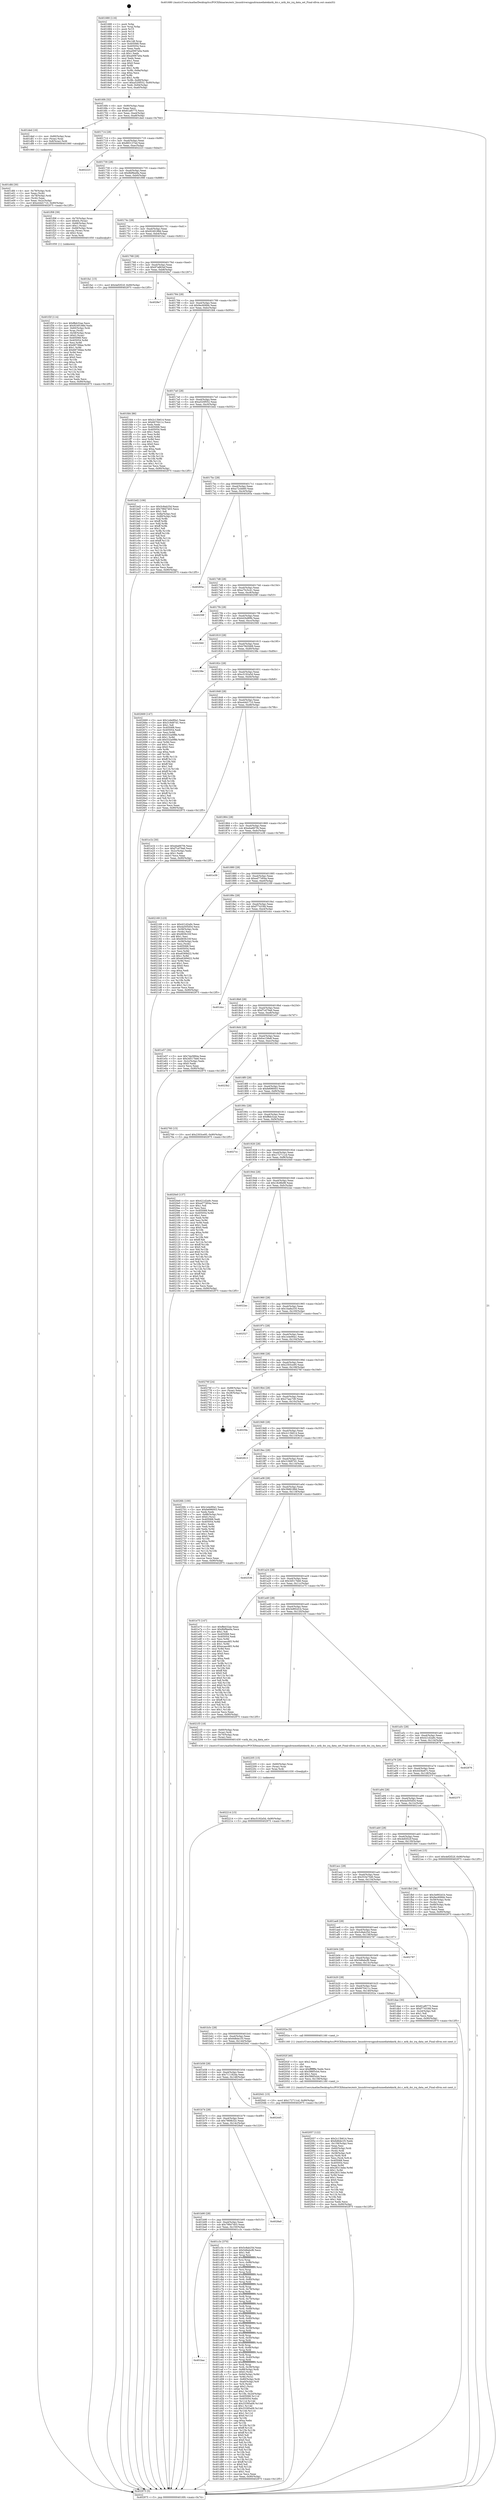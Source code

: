 digraph "0x401680" {
  label = "0x401680 (/mnt/c/Users/mathe/Desktop/tcc/POCII/binaries/extr_linuxdriversgpudrmmediatekmtk_dsi.c_mtk_dsi_irq_data_set_Final-ollvm.out::main(0))"
  labelloc = "t"
  node[shape=record]

  Entry [label="",width=0.3,height=0.3,shape=circle,fillcolor=black,style=filled]
  "0x4016f4" [label="{
     0x4016f4 [32]\l
     | [instrs]\l
     &nbsp;&nbsp;0x4016f4 \<+6\>: mov -0x90(%rbp),%eax\l
     &nbsp;&nbsp;0x4016fa \<+2\>: mov %eax,%ecx\l
     &nbsp;&nbsp;0x4016fc \<+6\>: sub $0x81af0775,%ecx\l
     &nbsp;&nbsp;0x401702 \<+6\>: mov %eax,-0xa4(%rbp)\l
     &nbsp;&nbsp;0x401708 \<+6\>: mov %ecx,-0xa8(%rbp)\l
     &nbsp;&nbsp;0x40170e \<+6\>: je 0000000000401ded \<main+0x76d\>\l
  }"]
  "0x401ded" [label="{
     0x401ded [16]\l
     | [instrs]\l
     &nbsp;&nbsp;0x401ded \<+4\>: mov -0x80(%rbp),%rax\l
     &nbsp;&nbsp;0x401df1 \<+3\>: mov (%rax),%rax\l
     &nbsp;&nbsp;0x401df4 \<+4\>: mov 0x8(%rax),%rdi\l
     &nbsp;&nbsp;0x401df8 \<+5\>: call 0000000000401060 \<atoi@plt\>\l
     | [calls]\l
     &nbsp;&nbsp;0x401060 \{1\} (unknown)\l
  }"]
  "0x401714" [label="{
     0x401714 [28]\l
     | [instrs]\l
     &nbsp;&nbsp;0x401714 \<+5\>: jmp 0000000000401719 \<main+0x99\>\l
     &nbsp;&nbsp;0x401719 \<+6\>: mov -0xa4(%rbp),%eax\l
     &nbsp;&nbsp;0x40171f \<+5\>: sub $0x883137ed,%eax\l
     &nbsp;&nbsp;0x401724 \<+6\>: mov %eax,-0xac(%rbp)\l
     &nbsp;&nbsp;0x40172a \<+6\>: je 0000000000402223 \<main+0xba3\>\l
  }"]
  Exit [label="",width=0.3,height=0.3,shape=circle,fillcolor=black,style=filled,peripheries=2]
  "0x402223" [label="{
     0x402223\l
  }", style=dashed]
  "0x401730" [label="{
     0x401730 [28]\l
     | [instrs]\l
     &nbsp;&nbsp;0x401730 \<+5\>: jmp 0000000000401735 \<main+0xb5\>\l
     &nbsp;&nbsp;0x401735 \<+6\>: mov -0xa4(%rbp),%eax\l
     &nbsp;&nbsp;0x40173b \<+5\>: sub $0x8bf9ee9a,%eax\l
     &nbsp;&nbsp;0x401740 \<+6\>: mov %eax,-0xb0(%rbp)\l
     &nbsp;&nbsp;0x401746 \<+6\>: je 0000000000401f08 \<main+0x888\>\l
  }"]
  "0x402214" [label="{
     0x402214 [15]\l
     | [instrs]\l
     &nbsp;&nbsp;0x402214 \<+10\>: movl $0xc5192a5d,-0x90(%rbp)\l
     &nbsp;&nbsp;0x40221e \<+5\>: jmp 0000000000402975 \<main+0x12f5\>\l
  }"]
  "0x401f08" [label="{
     0x401f08 [39]\l
     | [instrs]\l
     &nbsp;&nbsp;0x401f08 \<+4\>: mov -0x70(%rbp),%rax\l
     &nbsp;&nbsp;0x401f0c \<+6\>: movl $0x64,(%rax)\l
     &nbsp;&nbsp;0x401f12 \<+4\>: mov -0x68(%rbp),%rax\l
     &nbsp;&nbsp;0x401f16 \<+6\>: movl $0x1,(%rax)\l
     &nbsp;&nbsp;0x401f1c \<+4\>: mov -0x68(%rbp),%rax\l
     &nbsp;&nbsp;0x401f20 \<+3\>: movslq (%rax),%rax\l
     &nbsp;&nbsp;0x401f23 \<+4\>: shl $0x2,%rax\l
     &nbsp;&nbsp;0x401f27 \<+3\>: mov %rax,%rdi\l
     &nbsp;&nbsp;0x401f2a \<+5\>: call 0000000000401050 \<malloc@plt\>\l
     | [calls]\l
     &nbsp;&nbsp;0x401050 \{1\} (unknown)\l
  }"]
  "0x40174c" [label="{
     0x40174c [28]\l
     | [instrs]\l
     &nbsp;&nbsp;0x40174c \<+5\>: jmp 0000000000401751 \<main+0xd1\>\l
     &nbsp;&nbsp;0x401751 \<+6\>: mov -0xa4(%rbp),%eax\l
     &nbsp;&nbsp;0x401757 \<+5\>: sub $0x9249188d,%eax\l
     &nbsp;&nbsp;0x40175c \<+6\>: mov %eax,-0xb4(%rbp)\l
     &nbsp;&nbsp;0x401762 \<+6\>: je 0000000000401fa1 \<main+0x921\>\l
  }"]
  "0x402205" [label="{
     0x402205 [15]\l
     | [instrs]\l
     &nbsp;&nbsp;0x402205 \<+4\>: mov -0x60(%rbp),%rax\l
     &nbsp;&nbsp;0x402209 \<+3\>: mov (%rax),%rax\l
     &nbsp;&nbsp;0x40220c \<+3\>: mov %rax,%rdi\l
     &nbsp;&nbsp;0x40220f \<+5\>: call 0000000000401030 \<free@plt\>\l
     | [calls]\l
     &nbsp;&nbsp;0x401030 \{1\} (unknown)\l
  }"]
  "0x401fa1" [label="{
     0x401fa1 [15]\l
     | [instrs]\l
     &nbsp;&nbsp;0x401fa1 \<+10\>: movl $0x4ef2f22f,-0x90(%rbp)\l
     &nbsp;&nbsp;0x401fab \<+5\>: jmp 0000000000402975 \<main+0x12f5\>\l
  }"]
  "0x401768" [label="{
     0x401768 [28]\l
     | [instrs]\l
     &nbsp;&nbsp;0x401768 \<+5\>: jmp 000000000040176d \<main+0xed\>\l
     &nbsp;&nbsp;0x40176d \<+6\>: mov -0xa4(%rbp),%eax\l
     &nbsp;&nbsp;0x401773 \<+5\>: sub $0x97a863ef,%eax\l
     &nbsp;&nbsp;0x401778 \<+6\>: mov %eax,-0xb8(%rbp)\l
     &nbsp;&nbsp;0x40177e \<+6\>: je 00000000004028e7 \<main+0x1267\>\l
  }"]
  "0x402057" [label="{
     0x402057 [122]\l
     | [instrs]\l
     &nbsp;&nbsp;0x402057 \<+5\>: mov $0x2c13b614,%ecx\l
     &nbsp;&nbsp;0x40205c \<+5\>: mov $0x6d6de1f3,%edx\l
     &nbsp;&nbsp;0x402061 \<+6\>: mov -0x158(%rbp),%esi\l
     &nbsp;&nbsp;0x402067 \<+3\>: imul %eax,%esi\l
     &nbsp;&nbsp;0x40206a \<+4\>: mov -0x60(%rbp),%rdi\l
     &nbsp;&nbsp;0x40206e \<+3\>: mov (%rdi),%rdi\l
     &nbsp;&nbsp;0x402071 \<+4\>: mov -0x58(%rbp),%r8\l
     &nbsp;&nbsp;0x402075 \<+3\>: movslq (%r8),%r8\l
     &nbsp;&nbsp;0x402078 \<+4\>: mov %esi,(%rdi,%r8,4)\l
     &nbsp;&nbsp;0x40207c \<+7\>: mov 0x405068,%eax\l
     &nbsp;&nbsp;0x402083 \<+7\>: mov 0x405054,%esi\l
     &nbsp;&nbsp;0x40208a \<+3\>: mov %eax,%r9d\l
     &nbsp;&nbsp;0x40208d \<+7\>: sub $0x28313ebe,%r9d\l
     &nbsp;&nbsp;0x402094 \<+4\>: sub $0x1,%r9d\l
     &nbsp;&nbsp;0x402098 \<+7\>: add $0x28313ebe,%r9d\l
     &nbsp;&nbsp;0x40209f \<+4\>: imul %r9d,%eax\l
     &nbsp;&nbsp;0x4020a3 \<+3\>: and $0x1,%eax\l
     &nbsp;&nbsp;0x4020a6 \<+3\>: cmp $0x0,%eax\l
     &nbsp;&nbsp;0x4020a9 \<+4\>: sete %r10b\l
     &nbsp;&nbsp;0x4020ad \<+3\>: cmp $0xa,%esi\l
     &nbsp;&nbsp;0x4020b0 \<+4\>: setl %r11b\l
     &nbsp;&nbsp;0x4020b4 \<+3\>: mov %r10b,%bl\l
     &nbsp;&nbsp;0x4020b7 \<+3\>: and %r11b,%bl\l
     &nbsp;&nbsp;0x4020ba \<+3\>: xor %r11b,%r10b\l
     &nbsp;&nbsp;0x4020bd \<+3\>: or %r10b,%bl\l
     &nbsp;&nbsp;0x4020c0 \<+3\>: test $0x1,%bl\l
     &nbsp;&nbsp;0x4020c3 \<+3\>: cmovne %edx,%ecx\l
     &nbsp;&nbsp;0x4020c6 \<+6\>: mov %ecx,-0x90(%rbp)\l
     &nbsp;&nbsp;0x4020cc \<+5\>: jmp 0000000000402975 \<main+0x12f5\>\l
  }"]
  "0x4028e7" [label="{
     0x4028e7\l
  }", style=dashed]
  "0x401784" [label="{
     0x401784 [28]\l
     | [instrs]\l
     &nbsp;&nbsp;0x401784 \<+5\>: jmp 0000000000401789 \<main+0x109\>\l
     &nbsp;&nbsp;0x401789 \<+6\>: mov -0xa4(%rbp),%eax\l
     &nbsp;&nbsp;0x40178f \<+5\>: sub $0x9ec606bb,%eax\l
     &nbsp;&nbsp;0x401794 \<+6\>: mov %eax,-0xbc(%rbp)\l
     &nbsp;&nbsp;0x40179a \<+6\>: je 0000000000401fd4 \<main+0x954\>\l
  }"]
  "0x40202f" [label="{
     0x40202f [40]\l
     | [instrs]\l
     &nbsp;&nbsp;0x40202f \<+5\>: mov $0x2,%ecx\l
     &nbsp;&nbsp;0x402034 \<+1\>: cltd\l
     &nbsp;&nbsp;0x402035 \<+2\>: idiv %ecx\l
     &nbsp;&nbsp;0x402037 \<+6\>: imul $0xfffffffe,%edx,%ecx\l
     &nbsp;&nbsp;0x40203d \<+6\>: sub $0x586f3cb4,%ecx\l
     &nbsp;&nbsp;0x402043 \<+3\>: add $0x1,%ecx\l
     &nbsp;&nbsp;0x402046 \<+6\>: add $0x586f3cb4,%ecx\l
     &nbsp;&nbsp;0x40204c \<+6\>: mov %ecx,-0x158(%rbp)\l
     &nbsp;&nbsp;0x402052 \<+5\>: call 0000000000401160 \<next_i\>\l
     | [calls]\l
     &nbsp;&nbsp;0x401160 \{1\} (/mnt/c/Users/mathe/Desktop/tcc/POCII/binaries/extr_linuxdriversgpudrmmediatekmtk_dsi.c_mtk_dsi_irq_data_set_Final-ollvm.out::next_i)\l
  }"]
  "0x401fd4" [label="{
     0x401fd4 [86]\l
     | [instrs]\l
     &nbsp;&nbsp;0x401fd4 \<+5\>: mov $0x2c13b614,%eax\l
     &nbsp;&nbsp;0x401fd9 \<+5\>: mov $0x6670411c,%ecx\l
     &nbsp;&nbsp;0x401fde \<+2\>: xor %edx,%edx\l
     &nbsp;&nbsp;0x401fe0 \<+7\>: mov 0x405068,%esi\l
     &nbsp;&nbsp;0x401fe7 \<+7\>: mov 0x405054,%edi\l
     &nbsp;&nbsp;0x401fee \<+3\>: sub $0x1,%edx\l
     &nbsp;&nbsp;0x401ff1 \<+3\>: mov %esi,%r8d\l
     &nbsp;&nbsp;0x401ff4 \<+3\>: add %edx,%r8d\l
     &nbsp;&nbsp;0x401ff7 \<+4\>: imul %r8d,%esi\l
     &nbsp;&nbsp;0x401ffb \<+3\>: and $0x1,%esi\l
     &nbsp;&nbsp;0x401ffe \<+3\>: cmp $0x0,%esi\l
     &nbsp;&nbsp;0x402001 \<+4\>: sete %r9b\l
     &nbsp;&nbsp;0x402005 \<+3\>: cmp $0xa,%edi\l
     &nbsp;&nbsp;0x402008 \<+4\>: setl %r10b\l
     &nbsp;&nbsp;0x40200c \<+3\>: mov %r9b,%r11b\l
     &nbsp;&nbsp;0x40200f \<+3\>: and %r10b,%r11b\l
     &nbsp;&nbsp;0x402012 \<+3\>: xor %r10b,%r9b\l
     &nbsp;&nbsp;0x402015 \<+3\>: or %r9b,%r11b\l
     &nbsp;&nbsp;0x402018 \<+4\>: test $0x1,%r11b\l
     &nbsp;&nbsp;0x40201c \<+3\>: cmovne %ecx,%eax\l
     &nbsp;&nbsp;0x40201f \<+6\>: mov %eax,-0x90(%rbp)\l
     &nbsp;&nbsp;0x402025 \<+5\>: jmp 0000000000402975 \<main+0x12f5\>\l
  }"]
  "0x4017a0" [label="{
     0x4017a0 [28]\l
     | [instrs]\l
     &nbsp;&nbsp;0x4017a0 \<+5\>: jmp 00000000004017a5 \<main+0x125\>\l
     &nbsp;&nbsp;0x4017a5 \<+6\>: mov -0xa4(%rbp),%eax\l
     &nbsp;&nbsp;0x4017ab \<+5\>: sub $0xa520f552,%eax\l
     &nbsp;&nbsp;0x4017b0 \<+6\>: mov %eax,-0xc0(%rbp)\l
     &nbsp;&nbsp;0x4017b6 \<+6\>: je 0000000000401bd2 \<main+0x552\>\l
  }"]
  "0x401f2f" [label="{
     0x401f2f [114]\l
     | [instrs]\l
     &nbsp;&nbsp;0x401f2f \<+5\>: mov $0xffeb32ae,%ecx\l
     &nbsp;&nbsp;0x401f34 \<+5\>: mov $0x9249188d,%edx\l
     &nbsp;&nbsp;0x401f39 \<+4\>: mov -0x60(%rbp),%rdi\l
     &nbsp;&nbsp;0x401f3d \<+3\>: mov %rax,(%rdi)\l
     &nbsp;&nbsp;0x401f40 \<+4\>: mov -0x58(%rbp),%rax\l
     &nbsp;&nbsp;0x401f44 \<+6\>: movl $0x0,(%rax)\l
     &nbsp;&nbsp;0x401f4a \<+7\>: mov 0x405068,%esi\l
     &nbsp;&nbsp;0x401f51 \<+8\>: mov 0x405054,%r8d\l
     &nbsp;&nbsp;0x401f59 \<+3\>: mov %esi,%r9d\l
     &nbsp;&nbsp;0x401f5c \<+7\>: sub $0x6873fdee,%r9d\l
     &nbsp;&nbsp;0x401f63 \<+4\>: sub $0x1,%r9d\l
     &nbsp;&nbsp;0x401f67 \<+7\>: add $0x6873fdee,%r9d\l
     &nbsp;&nbsp;0x401f6e \<+4\>: imul %r9d,%esi\l
     &nbsp;&nbsp;0x401f72 \<+3\>: and $0x1,%esi\l
     &nbsp;&nbsp;0x401f75 \<+3\>: cmp $0x0,%esi\l
     &nbsp;&nbsp;0x401f78 \<+4\>: sete %r10b\l
     &nbsp;&nbsp;0x401f7c \<+4\>: cmp $0xa,%r8d\l
     &nbsp;&nbsp;0x401f80 \<+4\>: setl %r11b\l
     &nbsp;&nbsp;0x401f84 \<+3\>: mov %r10b,%bl\l
     &nbsp;&nbsp;0x401f87 \<+3\>: and %r11b,%bl\l
     &nbsp;&nbsp;0x401f8a \<+3\>: xor %r11b,%r10b\l
     &nbsp;&nbsp;0x401f8d \<+3\>: or %r10b,%bl\l
     &nbsp;&nbsp;0x401f90 \<+3\>: test $0x1,%bl\l
     &nbsp;&nbsp;0x401f93 \<+3\>: cmovne %edx,%ecx\l
     &nbsp;&nbsp;0x401f96 \<+6\>: mov %ecx,-0x90(%rbp)\l
     &nbsp;&nbsp;0x401f9c \<+5\>: jmp 0000000000402975 \<main+0x12f5\>\l
  }"]
  "0x401bd2" [label="{
     0x401bd2 [106]\l
     | [instrs]\l
     &nbsp;&nbsp;0x401bd2 \<+5\>: mov $0x5c8ab25d,%eax\l
     &nbsp;&nbsp;0x401bd7 \<+5\>: mov $0x79847403,%ecx\l
     &nbsp;&nbsp;0x401bdc \<+2\>: mov $0x1,%dl\l
     &nbsp;&nbsp;0x401bde \<+7\>: mov -0x8a(%rbp),%sil\l
     &nbsp;&nbsp;0x401be5 \<+7\>: mov -0x89(%rbp),%dil\l
     &nbsp;&nbsp;0x401bec \<+3\>: mov %sil,%r8b\l
     &nbsp;&nbsp;0x401bef \<+4\>: xor $0xff,%r8b\l
     &nbsp;&nbsp;0x401bf3 \<+3\>: mov %dil,%r9b\l
     &nbsp;&nbsp;0x401bf6 \<+4\>: xor $0xff,%r9b\l
     &nbsp;&nbsp;0x401bfa \<+3\>: xor $0x1,%dl\l
     &nbsp;&nbsp;0x401bfd \<+3\>: mov %r8b,%r10b\l
     &nbsp;&nbsp;0x401c00 \<+4\>: and $0xff,%r10b\l
     &nbsp;&nbsp;0x401c04 \<+3\>: and %dl,%sil\l
     &nbsp;&nbsp;0x401c07 \<+3\>: mov %r9b,%r11b\l
     &nbsp;&nbsp;0x401c0a \<+4\>: and $0xff,%r11b\l
     &nbsp;&nbsp;0x401c0e \<+3\>: and %dl,%dil\l
     &nbsp;&nbsp;0x401c11 \<+3\>: or %sil,%r10b\l
     &nbsp;&nbsp;0x401c14 \<+3\>: or %dil,%r11b\l
     &nbsp;&nbsp;0x401c17 \<+3\>: xor %r11b,%r10b\l
     &nbsp;&nbsp;0x401c1a \<+3\>: or %r9b,%r8b\l
     &nbsp;&nbsp;0x401c1d \<+4\>: xor $0xff,%r8b\l
     &nbsp;&nbsp;0x401c21 \<+3\>: or $0x1,%dl\l
     &nbsp;&nbsp;0x401c24 \<+3\>: and %dl,%r8b\l
     &nbsp;&nbsp;0x401c27 \<+3\>: or %r8b,%r10b\l
     &nbsp;&nbsp;0x401c2a \<+4\>: test $0x1,%r10b\l
     &nbsp;&nbsp;0x401c2e \<+3\>: cmovne %ecx,%eax\l
     &nbsp;&nbsp;0x401c31 \<+6\>: mov %eax,-0x90(%rbp)\l
     &nbsp;&nbsp;0x401c37 \<+5\>: jmp 0000000000402975 \<main+0x12f5\>\l
  }"]
  "0x4017bc" [label="{
     0x4017bc [28]\l
     | [instrs]\l
     &nbsp;&nbsp;0x4017bc \<+5\>: jmp 00000000004017c1 \<main+0x141\>\l
     &nbsp;&nbsp;0x4017c1 \<+6\>: mov -0xa4(%rbp),%eax\l
     &nbsp;&nbsp;0x4017c7 \<+5\>: sub $0xa72cbb60,%eax\l
     &nbsp;&nbsp;0x4017cc \<+6\>: mov %eax,-0xc4(%rbp)\l
     &nbsp;&nbsp;0x4017d2 \<+6\>: je 000000000040265a \<main+0xfda\>\l
  }"]
  "0x402975" [label="{
     0x402975 [5]\l
     | [instrs]\l
     &nbsp;&nbsp;0x402975 \<+5\>: jmp 00000000004016f4 \<main+0x74\>\l
  }"]
  "0x401680" [label="{
     0x401680 [116]\l
     | [instrs]\l
     &nbsp;&nbsp;0x401680 \<+1\>: push %rbp\l
     &nbsp;&nbsp;0x401681 \<+3\>: mov %rsp,%rbp\l
     &nbsp;&nbsp;0x401684 \<+2\>: push %r15\l
     &nbsp;&nbsp;0x401686 \<+2\>: push %r14\l
     &nbsp;&nbsp;0x401688 \<+2\>: push %r13\l
     &nbsp;&nbsp;0x40168a \<+2\>: push %r12\l
     &nbsp;&nbsp;0x40168c \<+1\>: push %rbx\l
     &nbsp;&nbsp;0x40168d \<+7\>: sub $0x148,%rsp\l
     &nbsp;&nbsp;0x401694 \<+7\>: mov 0x405068,%eax\l
     &nbsp;&nbsp;0x40169b \<+7\>: mov 0x405054,%ecx\l
     &nbsp;&nbsp;0x4016a2 \<+2\>: mov %eax,%edx\l
     &nbsp;&nbsp;0x4016a4 \<+6\>: sub $0xa0067a0a,%edx\l
     &nbsp;&nbsp;0x4016aa \<+3\>: sub $0x1,%edx\l
     &nbsp;&nbsp;0x4016ad \<+6\>: add $0xa0067a0a,%edx\l
     &nbsp;&nbsp;0x4016b3 \<+3\>: imul %edx,%eax\l
     &nbsp;&nbsp;0x4016b6 \<+3\>: and $0x1,%eax\l
     &nbsp;&nbsp;0x4016b9 \<+3\>: cmp $0x0,%eax\l
     &nbsp;&nbsp;0x4016bc \<+4\>: sete %r8b\l
     &nbsp;&nbsp;0x4016c0 \<+4\>: and $0x1,%r8b\l
     &nbsp;&nbsp;0x4016c4 \<+7\>: mov %r8b,-0x8a(%rbp)\l
     &nbsp;&nbsp;0x4016cb \<+3\>: cmp $0xa,%ecx\l
     &nbsp;&nbsp;0x4016ce \<+4\>: setl %r8b\l
     &nbsp;&nbsp;0x4016d2 \<+4\>: and $0x1,%r8b\l
     &nbsp;&nbsp;0x4016d6 \<+7\>: mov %r8b,-0x89(%rbp)\l
     &nbsp;&nbsp;0x4016dd \<+10\>: movl $0xa520f552,-0x90(%rbp)\l
     &nbsp;&nbsp;0x4016e7 \<+6\>: mov %edi,-0x94(%rbp)\l
     &nbsp;&nbsp;0x4016ed \<+7\>: mov %rsi,-0xa0(%rbp)\l
  }"]
  "0x401dfd" [label="{
     0x401dfd [30]\l
     | [instrs]\l
     &nbsp;&nbsp;0x401dfd \<+4\>: mov -0x78(%rbp),%rdi\l
     &nbsp;&nbsp;0x401e01 \<+2\>: mov %eax,(%rdi)\l
     &nbsp;&nbsp;0x401e03 \<+4\>: mov -0x78(%rbp),%rdi\l
     &nbsp;&nbsp;0x401e07 \<+2\>: mov (%rdi),%eax\l
     &nbsp;&nbsp;0x401e09 \<+3\>: mov %eax,-0x2c(%rbp)\l
     &nbsp;&nbsp;0x401e0c \<+10\>: movl $0xe44d1710,-0x90(%rbp)\l
     &nbsp;&nbsp;0x401e16 \<+5\>: jmp 0000000000402975 \<main+0x12f5\>\l
  }"]
  "0x40265a" [label="{
     0x40265a\l
  }", style=dashed]
  "0x4017d8" [label="{
     0x4017d8 [28]\l
     | [instrs]\l
     &nbsp;&nbsp;0x4017d8 \<+5\>: jmp 00000000004017dd \<main+0x15d\>\l
     &nbsp;&nbsp;0x4017dd \<+6\>: mov -0xa4(%rbp),%eax\l
     &nbsp;&nbsp;0x4017e3 \<+5\>: sub $0xa75c5c41,%eax\l
     &nbsp;&nbsp;0x4017e8 \<+6\>: mov %eax,-0xc8(%rbp)\l
     &nbsp;&nbsp;0x4017ee \<+6\>: je 000000000040259f \<main+0xf1f\>\l
  }"]
  "0x401bac" [label="{
     0x401bac\l
  }", style=dashed]
  "0x40259f" [label="{
     0x40259f\l
  }", style=dashed]
  "0x4017f4" [label="{
     0x4017f4 [28]\l
     | [instrs]\l
     &nbsp;&nbsp;0x4017f4 \<+5\>: jmp 00000000004017f9 \<main+0x179\>\l
     &nbsp;&nbsp;0x4017f9 \<+6\>: mov -0xa4(%rbp),%eax\l
     &nbsp;&nbsp;0x4017ff \<+5\>: sub $0xb42bd89b,%eax\l
     &nbsp;&nbsp;0x401804 \<+6\>: mov %eax,-0xcc(%rbp)\l
     &nbsp;&nbsp;0x40180a \<+6\>: je 0000000000402560 \<main+0xee0\>\l
  }"]
  "0x401c3c" [label="{
     0x401c3c [370]\l
     | [instrs]\l
     &nbsp;&nbsp;0x401c3c \<+5\>: mov $0x5c8ab25d,%eax\l
     &nbsp;&nbsp;0x401c41 \<+5\>: mov $0x5d6ebcf6,%ecx\l
     &nbsp;&nbsp;0x401c46 \<+2\>: mov $0x1,%dl\l
     &nbsp;&nbsp;0x401c48 \<+3\>: mov %rsp,%rsi\l
     &nbsp;&nbsp;0x401c4b \<+4\>: add $0xfffffffffffffff0,%rsi\l
     &nbsp;&nbsp;0x401c4f \<+3\>: mov %rsi,%rsp\l
     &nbsp;&nbsp;0x401c52 \<+7\>: mov %rsi,-0x88(%rbp)\l
     &nbsp;&nbsp;0x401c59 \<+3\>: mov %rsp,%rsi\l
     &nbsp;&nbsp;0x401c5c \<+4\>: add $0xfffffffffffffff0,%rsi\l
     &nbsp;&nbsp;0x401c60 \<+3\>: mov %rsi,%rsp\l
     &nbsp;&nbsp;0x401c63 \<+3\>: mov %rsp,%rdi\l
     &nbsp;&nbsp;0x401c66 \<+4\>: add $0xfffffffffffffff0,%rdi\l
     &nbsp;&nbsp;0x401c6a \<+3\>: mov %rdi,%rsp\l
     &nbsp;&nbsp;0x401c6d \<+4\>: mov %rdi,-0x80(%rbp)\l
     &nbsp;&nbsp;0x401c71 \<+3\>: mov %rsp,%rdi\l
     &nbsp;&nbsp;0x401c74 \<+4\>: add $0xfffffffffffffff0,%rdi\l
     &nbsp;&nbsp;0x401c78 \<+3\>: mov %rdi,%rsp\l
     &nbsp;&nbsp;0x401c7b \<+4\>: mov %rdi,-0x78(%rbp)\l
     &nbsp;&nbsp;0x401c7f \<+3\>: mov %rsp,%rdi\l
     &nbsp;&nbsp;0x401c82 \<+4\>: add $0xfffffffffffffff0,%rdi\l
     &nbsp;&nbsp;0x401c86 \<+3\>: mov %rdi,%rsp\l
     &nbsp;&nbsp;0x401c89 \<+4\>: mov %rdi,-0x70(%rbp)\l
     &nbsp;&nbsp;0x401c8d \<+3\>: mov %rsp,%rdi\l
     &nbsp;&nbsp;0x401c90 \<+4\>: add $0xfffffffffffffff0,%rdi\l
     &nbsp;&nbsp;0x401c94 \<+3\>: mov %rdi,%rsp\l
     &nbsp;&nbsp;0x401c97 \<+4\>: mov %rdi,-0x68(%rbp)\l
     &nbsp;&nbsp;0x401c9b \<+3\>: mov %rsp,%rdi\l
     &nbsp;&nbsp;0x401c9e \<+4\>: add $0xfffffffffffffff0,%rdi\l
     &nbsp;&nbsp;0x401ca2 \<+3\>: mov %rdi,%rsp\l
     &nbsp;&nbsp;0x401ca5 \<+4\>: mov %rdi,-0x60(%rbp)\l
     &nbsp;&nbsp;0x401ca9 \<+3\>: mov %rsp,%rdi\l
     &nbsp;&nbsp;0x401cac \<+4\>: add $0xfffffffffffffff0,%rdi\l
     &nbsp;&nbsp;0x401cb0 \<+3\>: mov %rdi,%rsp\l
     &nbsp;&nbsp;0x401cb3 \<+4\>: mov %rdi,-0x58(%rbp)\l
     &nbsp;&nbsp;0x401cb7 \<+3\>: mov %rsp,%rdi\l
     &nbsp;&nbsp;0x401cba \<+4\>: add $0xfffffffffffffff0,%rdi\l
     &nbsp;&nbsp;0x401cbe \<+3\>: mov %rdi,%rsp\l
     &nbsp;&nbsp;0x401cc1 \<+4\>: mov %rdi,-0x50(%rbp)\l
     &nbsp;&nbsp;0x401cc5 \<+3\>: mov %rsp,%rdi\l
     &nbsp;&nbsp;0x401cc8 \<+4\>: add $0xfffffffffffffff0,%rdi\l
     &nbsp;&nbsp;0x401ccc \<+3\>: mov %rdi,%rsp\l
     &nbsp;&nbsp;0x401ccf \<+4\>: mov %rdi,-0x48(%rbp)\l
     &nbsp;&nbsp;0x401cd3 \<+3\>: mov %rsp,%rdi\l
     &nbsp;&nbsp;0x401cd6 \<+4\>: add $0xfffffffffffffff0,%rdi\l
     &nbsp;&nbsp;0x401cda \<+3\>: mov %rdi,%rsp\l
     &nbsp;&nbsp;0x401cdd \<+4\>: mov %rdi,-0x40(%rbp)\l
     &nbsp;&nbsp;0x401ce1 \<+3\>: mov %rsp,%rdi\l
     &nbsp;&nbsp;0x401ce4 \<+4\>: add $0xfffffffffffffff0,%rdi\l
     &nbsp;&nbsp;0x401ce8 \<+3\>: mov %rdi,%rsp\l
     &nbsp;&nbsp;0x401ceb \<+4\>: mov %rdi,-0x38(%rbp)\l
     &nbsp;&nbsp;0x401cef \<+7\>: mov -0x88(%rbp),%rdi\l
     &nbsp;&nbsp;0x401cf6 \<+6\>: movl $0x0,(%rdi)\l
     &nbsp;&nbsp;0x401cfc \<+7\>: mov -0x94(%rbp),%r8d\l
     &nbsp;&nbsp;0x401d03 \<+3\>: mov %r8d,(%rsi)\l
     &nbsp;&nbsp;0x401d06 \<+4\>: mov -0x80(%rbp),%rdi\l
     &nbsp;&nbsp;0x401d0a \<+7\>: mov -0xa0(%rbp),%r9\l
     &nbsp;&nbsp;0x401d11 \<+3\>: mov %r9,(%rdi)\l
     &nbsp;&nbsp;0x401d14 \<+3\>: cmpl $0x2,(%rsi)\l
     &nbsp;&nbsp;0x401d17 \<+4\>: setne %r10b\l
     &nbsp;&nbsp;0x401d1b \<+4\>: and $0x1,%r10b\l
     &nbsp;&nbsp;0x401d1f \<+4\>: mov %r10b,-0x2d(%rbp)\l
     &nbsp;&nbsp;0x401d23 \<+8\>: mov 0x405068,%r11d\l
     &nbsp;&nbsp;0x401d2b \<+7\>: mov 0x405054,%ebx\l
     &nbsp;&nbsp;0x401d32 \<+3\>: mov %r11d,%r14d\l
     &nbsp;&nbsp;0x401d35 \<+7\>: add $0x33395a09,%r14d\l
     &nbsp;&nbsp;0x401d3c \<+4\>: sub $0x1,%r14d\l
     &nbsp;&nbsp;0x401d40 \<+7\>: sub $0x33395a09,%r14d\l
     &nbsp;&nbsp;0x401d47 \<+4\>: imul %r14d,%r11d\l
     &nbsp;&nbsp;0x401d4b \<+4\>: and $0x1,%r11d\l
     &nbsp;&nbsp;0x401d4f \<+4\>: cmp $0x0,%r11d\l
     &nbsp;&nbsp;0x401d53 \<+4\>: sete %r10b\l
     &nbsp;&nbsp;0x401d57 \<+3\>: cmp $0xa,%ebx\l
     &nbsp;&nbsp;0x401d5a \<+4\>: setl %r15b\l
     &nbsp;&nbsp;0x401d5e \<+3\>: mov %r10b,%r12b\l
     &nbsp;&nbsp;0x401d61 \<+4\>: xor $0xff,%r12b\l
     &nbsp;&nbsp;0x401d65 \<+3\>: mov %r15b,%r13b\l
     &nbsp;&nbsp;0x401d68 \<+4\>: xor $0xff,%r13b\l
     &nbsp;&nbsp;0x401d6c \<+3\>: xor $0x0,%dl\l
     &nbsp;&nbsp;0x401d6f \<+3\>: mov %r12b,%sil\l
     &nbsp;&nbsp;0x401d72 \<+4\>: and $0x0,%sil\l
     &nbsp;&nbsp;0x401d76 \<+3\>: and %dl,%r10b\l
     &nbsp;&nbsp;0x401d79 \<+3\>: mov %r13b,%dil\l
     &nbsp;&nbsp;0x401d7c \<+4\>: and $0x0,%dil\l
     &nbsp;&nbsp;0x401d80 \<+3\>: and %dl,%r15b\l
     &nbsp;&nbsp;0x401d83 \<+3\>: or %r10b,%sil\l
     &nbsp;&nbsp;0x401d86 \<+3\>: or %r15b,%dil\l
     &nbsp;&nbsp;0x401d89 \<+3\>: xor %dil,%sil\l
     &nbsp;&nbsp;0x401d8c \<+3\>: or %r13b,%r12b\l
     &nbsp;&nbsp;0x401d8f \<+4\>: xor $0xff,%r12b\l
     &nbsp;&nbsp;0x401d93 \<+3\>: or $0x0,%dl\l
     &nbsp;&nbsp;0x401d96 \<+3\>: and %dl,%r12b\l
     &nbsp;&nbsp;0x401d99 \<+3\>: or %r12b,%sil\l
     &nbsp;&nbsp;0x401d9c \<+4\>: test $0x1,%sil\l
     &nbsp;&nbsp;0x401da0 \<+3\>: cmovne %ecx,%eax\l
     &nbsp;&nbsp;0x401da3 \<+6\>: mov %eax,-0x90(%rbp)\l
     &nbsp;&nbsp;0x401da9 \<+5\>: jmp 0000000000402975 \<main+0x12f5\>\l
  }"]
  "0x402560" [label="{
     0x402560\l
  }", style=dashed]
  "0x401810" [label="{
     0x401810 [28]\l
     | [instrs]\l
     &nbsp;&nbsp;0x401810 \<+5\>: jmp 0000000000401815 \<main+0x195\>\l
     &nbsp;&nbsp;0x401815 \<+6\>: mov -0xa4(%rbp),%eax\l
     &nbsp;&nbsp;0x40181b \<+5\>: sub $0xb78d2b68,%eax\l
     &nbsp;&nbsp;0x401820 \<+6\>: mov %eax,-0xd0(%rbp)\l
     &nbsp;&nbsp;0x401826 \<+6\>: je 000000000040238e \<main+0xd0e\>\l
  }"]
  "0x401b90" [label="{
     0x401b90 [28]\l
     | [instrs]\l
     &nbsp;&nbsp;0x401b90 \<+5\>: jmp 0000000000401b95 \<main+0x515\>\l
     &nbsp;&nbsp;0x401b95 \<+6\>: mov -0xa4(%rbp),%eax\l
     &nbsp;&nbsp;0x401b9b \<+5\>: sub $0x79847403,%eax\l
     &nbsp;&nbsp;0x401ba0 \<+6\>: mov %eax,-0x150(%rbp)\l
     &nbsp;&nbsp;0x401ba6 \<+6\>: je 0000000000401c3c \<main+0x5bc\>\l
  }"]
  "0x40238e" [label="{
     0x40238e\l
  }", style=dashed]
  "0x40182c" [label="{
     0x40182c [28]\l
     | [instrs]\l
     &nbsp;&nbsp;0x40182c \<+5\>: jmp 0000000000401831 \<main+0x1b1\>\l
     &nbsp;&nbsp;0x401831 \<+6\>: mov -0xa4(%rbp),%eax\l
     &nbsp;&nbsp;0x401837 \<+5\>: sub $0xc5192a5d,%eax\l
     &nbsp;&nbsp;0x40183c \<+6\>: mov %eax,-0xd4(%rbp)\l
     &nbsp;&nbsp;0x401842 \<+6\>: je 0000000000402669 \<main+0xfe9\>\l
  }"]
  "0x4028a0" [label="{
     0x4028a0\l
  }", style=dashed]
  "0x402669" [label="{
     0x402669 [147]\l
     | [instrs]\l
     &nbsp;&nbsp;0x402669 \<+5\>: mov $0x1e4e90a1,%eax\l
     &nbsp;&nbsp;0x40266e \<+5\>: mov $0x318d97d1,%ecx\l
     &nbsp;&nbsp;0x402673 \<+2\>: mov $0x1,%dl\l
     &nbsp;&nbsp;0x402675 \<+7\>: mov 0x405068,%esi\l
     &nbsp;&nbsp;0x40267c \<+7\>: mov 0x405054,%edi\l
     &nbsp;&nbsp;0x402683 \<+3\>: mov %esi,%r8d\l
     &nbsp;&nbsp;0x402686 \<+7\>: sub $0x532a0f8b,%r8d\l
     &nbsp;&nbsp;0x40268d \<+4\>: sub $0x1,%r8d\l
     &nbsp;&nbsp;0x402691 \<+7\>: add $0x532a0f8b,%r8d\l
     &nbsp;&nbsp;0x402698 \<+4\>: imul %r8d,%esi\l
     &nbsp;&nbsp;0x40269c \<+3\>: and $0x1,%esi\l
     &nbsp;&nbsp;0x40269f \<+3\>: cmp $0x0,%esi\l
     &nbsp;&nbsp;0x4026a2 \<+4\>: sete %r9b\l
     &nbsp;&nbsp;0x4026a6 \<+3\>: cmp $0xa,%edi\l
     &nbsp;&nbsp;0x4026a9 \<+4\>: setl %r10b\l
     &nbsp;&nbsp;0x4026ad \<+3\>: mov %r9b,%r11b\l
     &nbsp;&nbsp;0x4026b0 \<+4\>: xor $0xff,%r11b\l
     &nbsp;&nbsp;0x4026b4 \<+3\>: mov %r10b,%bl\l
     &nbsp;&nbsp;0x4026b7 \<+3\>: xor $0xff,%bl\l
     &nbsp;&nbsp;0x4026ba \<+3\>: xor $0x1,%dl\l
     &nbsp;&nbsp;0x4026bd \<+3\>: mov %r11b,%r14b\l
     &nbsp;&nbsp;0x4026c0 \<+4\>: and $0xff,%r14b\l
     &nbsp;&nbsp;0x4026c4 \<+3\>: and %dl,%r9b\l
     &nbsp;&nbsp;0x4026c7 \<+3\>: mov %bl,%r15b\l
     &nbsp;&nbsp;0x4026ca \<+4\>: and $0xff,%r15b\l
     &nbsp;&nbsp;0x4026ce \<+3\>: and %dl,%r10b\l
     &nbsp;&nbsp;0x4026d1 \<+3\>: or %r9b,%r14b\l
     &nbsp;&nbsp;0x4026d4 \<+3\>: or %r10b,%r15b\l
     &nbsp;&nbsp;0x4026d7 \<+3\>: xor %r15b,%r14b\l
     &nbsp;&nbsp;0x4026da \<+3\>: or %bl,%r11b\l
     &nbsp;&nbsp;0x4026dd \<+4\>: xor $0xff,%r11b\l
     &nbsp;&nbsp;0x4026e1 \<+3\>: or $0x1,%dl\l
     &nbsp;&nbsp;0x4026e4 \<+3\>: and %dl,%r11b\l
     &nbsp;&nbsp;0x4026e7 \<+3\>: or %r11b,%r14b\l
     &nbsp;&nbsp;0x4026ea \<+4\>: test $0x1,%r14b\l
     &nbsp;&nbsp;0x4026ee \<+3\>: cmovne %ecx,%eax\l
     &nbsp;&nbsp;0x4026f1 \<+6\>: mov %eax,-0x90(%rbp)\l
     &nbsp;&nbsp;0x4026f7 \<+5\>: jmp 0000000000402975 \<main+0x12f5\>\l
  }"]
  "0x401848" [label="{
     0x401848 [28]\l
     | [instrs]\l
     &nbsp;&nbsp;0x401848 \<+5\>: jmp 000000000040184d \<main+0x1cd\>\l
     &nbsp;&nbsp;0x40184d \<+6\>: mov -0xa4(%rbp),%eax\l
     &nbsp;&nbsp;0x401853 \<+5\>: sub $0xe44d1710,%eax\l
     &nbsp;&nbsp;0x401858 \<+6\>: mov %eax,-0xd8(%rbp)\l
     &nbsp;&nbsp;0x40185e \<+6\>: je 0000000000401e1b \<main+0x79b\>\l
  }"]
  "0x401b74" [label="{
     0x401b74 [28]\l
     | [instrs]\l
     &nbsp;&nbsp;0x401b74 \<+5\>: jmp 0000000000401b79 \<main+0x4f9\>\l
     &nbsp;&nbsp;0x401b79 \<+6\>: mov -0xa4(%rbp),%eax\l
     &nbsp;&nbsp;0x401b7f \<+5\>: sub $0x7869b32c,%eax\l
     &nbsp;&nbsp;0x401b84 \<+6\>: mov %eax,-0x14c(%rbp)\l
     &nbsp;&nbsp;0x401b8a \<+6\>: je 00000000004028a0 \<main+0x1220\>\l
  }"]
  "0x401e1b" [label="{
     0x401e1b [30]\l
     | [instrs]\l
     &nbsp;&nbsp;0x401e1b \<+5\>: mov $0xeba667f4,%eax\l
     &nbsp;&nbsp;0x401e20 \<+5\>: mov $0xf7cd79a6,%ecx\l
     &nbsp;&nbsp;0x401e25 \<+3\>: mov -0x2c(%rbp),%edx\l
     &nbsp;&nbsp;0x401e28 \<+3\>: cmp $0x1,%edx\l
     &nbsp;&nbsp;0x401e2b \<+3\>: cmovl %ecx,%eax\l
     &nbsp;&nbsp;0x401e2e \<+6\>: mov %eax,-0x90(%rbp)\l
     &nbsp;&nbsp;0x401e34 \<+5\>: jmp 0000000000402975 \<main+0x12f5\>\l
  }"]
  "0x401864" [label="{
     0x401864 [28]\l
     | [instrs]\l
     &nbsp;&nbsp;0x401864 \<+5\>: jmp 0000000000401869 \<main+0x1e9\>\l
     &nbsp;&nbsp;0x401869 \<+6\>: mov -0xa4(%rbp),%eax\l
     &nbsp;&nbsp;0x40186f \<+5\>: sub $0xeba667f4,%eax\l
     &nbsp;&nbsp;0x401874 \<+6\>: mov %eax,-0xdc(%rbp)\l
     &nbsp;&nbsp;0x40187a \<+6\>: je 0000000000401e39 \<main+0x7b9\>\l
  }"]
  "0x402445" [label="{
     0x402445\l
  }", style=dashed]
  "0x401e39" [label="{
     0x401e39\l
  }", style=dashed]
  "0x401880" [label="{
     0x401880 [28]\l
     | [instrs]\l
     &nbsp;&nbsp;0x401880 \<+5\>: jmp 0000000000401885 \<main+0x205\>\l
     &nbsp;&nbsp;0x401885 \<+6\>: mov -0xa4(%rbp),%eax\l
     &nbsp;&nbsp;0x40188b \<+5\>: sub $0xed77d04a,%eax\l
     &nbsp;&nbsp;0x401890 \<+6\>: mov %eax,-0xe0(%rbp)\l
     &nbsp;&nbsp;0x401896 \<+6\>: je 0000000000402169 \<main+0xae9\>\l
  }"]
  "0x401b58" [label="{
     0x401b58 [28]\l
     | [instrs]\l
     &nbsp;&nbsp;0x401b58 \<+5\>: jmp 0000000000401b5d \<main+0x4dd\>\l
     &nbsp;&nbsp;0x401b5d \<+6\>: mov -0xa4(%rbp),%eax\l
     &nbsp;&nbsp;0x401b63 \<+5\>: sub $0x711182da,%eax\l
     &nbsp;&nbsp;0x401b68 \<+6\>: mov %eax,-0x148(%rbp)\l
     &nbsp;&nbsp;0x401b6e \<+6\>: je 0000000000402445 \<main+0xdc5\>\l
  }"]
  "0x402169" [label="{
     0x402169 [123]\l
     | [instrs]\l
     &nbsp;&nbsp;0x402169 \<+5\>: mov $0x421d2a9c,%eax\l
     &nbsp;&nbsp;0x40216e \<+5\>: mov $0x4a505d54,%ecx\l
     &nbsp;&nbsp;0x402173 \<+4\>: mov -0x58(%rbp),%rdx\l
     &nbsp;&nbsp;0x402177 \<+2\>: mov (%rdx),%esi\l
     &nbsp;&nbsp;0x402179 \<+6\>: add $0x683fc33f,%esi\l
     &nbsp;&nbsp;0x40217f \<+3\>: add $0x1,%esi\l
     &nbsp;&nbsp;0x402182 \<+6\>: sub $0x683fc33f,%esi\l
     &nbsp;&nbsp;0x402188 \<+4\>: mov -0x58(%rbp),%rdx\l
     &nbsp;&nbsp;0x40218c \<+2\>: mov %esi,(%rdx)\l
     &nbsp;&nbsp;0x40218e \<+7\>: mov 0x405068,%esi\l
     &nbsp;&nbsp;0x402195 \<+7\>: mov 0x405054,%edi\l
     &nbsp;&nbsp;0x40219c \<+3\>: mov %esi,%r8d\l
     &nbsp;&nbsp;0x40219f \<+7\>: sub $0xe6369d22,%r8d\l
     &nbsp;&nbsp;0x4021a6 \<+4\>: sub $0x1,%r8d\l
     &nbsp;&nbsp;0x4021aa \<+7\>: add $0xe6369d22,%r8d\l
     &nbsp;&nbsp;0x4021b1 \<+4\>: imul %r8d,%esi\l
     &nbsp;&nbsp;0x4021b5 \<+3\>: and $0x1,%esi\l
     &nbsp;&nbsp;0x4021b8 \<+3\>: cmp $0x0,%esi\l
     &nbsp;&nbsp;0x4021bb \<+4\>: sete %r9b\l
     &nbsp;&nbsp;0x4021bf \<+3\>: cmp $0xa,%edi\l
     &nbsp;&nbsp;0x4021c2 \<+4\>: setl %r10b\l
     &nbsp;&nbsp;0x4021c6 \<+3\>: mov %r9b,%r11b\l
     &nbsp;&nbsp;0x4021c9 \<+3\>: and %r10b,%r11b\l
     &nbsp;&nbsp;0x4021cc \<+3\>: xor %r10b,%r9b\l
     &nbsp;&nbsp;0x4021cf \<+3\>: or %r9b,%r11b\l
     &nbsp;&nbsp;0x4021d2 \<+4\>: test $0x1,%r11b\l
     &nbsp;&nbsp;0x4021d6 \<+3\>: cmovne %ecx,%eax\l
     &nbsp;&nbsp;0x4021d9 \<+6\>: mov %eax,-0x90(%rbp)\l
     &nbsp;&nbsp;0x4021df \<+5\>: jmp 0000000000402975 \<main+0x12f5\>\l
  }"]
  "0x40189c" [label="{
     0x40189c [28]\l
     | [instrs]\l
     &nbsp;&nbsp;0x40189c \<+5\>: jmp 00000000004018a1 \<main+0x221\>\l
     &nbsp;&nbsp;0x4018a1 \<+6\>: mov -0xa4(%rbp),%eax\l
     &nbsp;&nbsp;0x4018a7 \<+5\>: sub $0xf77433fd,%eax\l
     &nbsp;&nbsp;0x4018ac \<+6\>: mov %eax,-0xe4(%rbp)\l
     &nbsp;&nbsp;0x4018b2 \<+6\>: je 0000000000401dcc \<main+0x74c\>\l
  }"]
  "0x4020d1" [label="{
     0x4020d1 [15]\l
     | [instrs]\l
     &nbsp;&nbsp;0x4020d1 \<+10\>: movl $0x172711cd,-0x90(%rbp)\l
     &nbsp;&nbsp;0x4020db \<+5\>: jmp 0000000000402975 \<main+0x12f5\>\l
  }"]
  "0x401dcc" [label="{
     0x401dcc\l
  }", style=dashed]
  "0x4018b8" [label="{
     0x4018b8 [28]\l
     | [instrs]\l
     &nbsp;&nbsp;0x4018b8 \<+5\>: jmp 00000000004018bd \<main+0x23d\>\l
     &nbsp;&nbsp;0x4018bd \<+6\>: mov -0xa4(%rbp),%eax\l
     &nbsp;&nbsp;0x4018c3 \<+5\>: sub $0xf7cd79a6,%eax\l
     &nbsp;&nbsp;0x4018c8 \<+6\>: mov %eax,-0xe8(%rbp)\l
     &nbsp;&nbsp;0x4018ce \<+6\>: je 0000000000401e57 \<main+0x7d7\>\l
  }"]
  "0x401b3c" [label="{
     0x401b3c [28]\l
     | [instrs]\l
     &nbsp;&nbsp;0x401b3c \<+5\>: jmp 0000000000401b41 \<main+0x4c1\>\l
     &nbsp;&nbsp;0x401b41 \<+6\>: mov -0xa4(%rbp),%eax\l
     &nbsp;&nbsp;0x401b47 \<+5\>: sub $0x6d6de1f3,%eax\l
     &nbsp;&nbsp;0x401b4c \<+6\>: mov %eax,-0x144(%rbp)\l
     &nbsp;&nbsp;0x401b52 \<+6\>: je 00000000004020d1 \<main+0xa51\>\l
  }"]
  "0x401e57" [label="{
     0x401e57 [30]\l
     | [instrs]\l
     &nbsp;&nbsp;0x401e57 \<+5\>: mov $0x7da5884a,%eax\l
     &nbsp;&nbsp;0x401e5c \<+5\>: mov $0x3d517bb6,%ecx\l
     &nbsp;&nbsp;0x401e61 \<+3\>: mov -0x2c(%rbp),%edx\l
     &nbsp;&nbsp;0x401e64 \<+3\>: cmp $0x0,%edx\l
     &nbsp;&nbsp;0x401e67 \<+3\>: cmove %ecx,%eax\l
     &nbsp;&nbsp;0x401e6a \<+6\>: mov %eax,-0x90(%rbp)\l
     &nbsp;&nbsp;0x401e70 \<+5\>: jmp 0000000000402975 \<main+0x12f5\>\l
  }"]
  "0x4018d4" [label="{
     0x4018d4 [28]\l
     | [instrs]\l
     &nbsp;&nbsp;0x4018d4 \<+5\>: jmp 00000000004018d9 \<main+0x259\>\l
     &nbsp;&nbsp;0x4018d9 \<+6\>: mov -0xa4(%rbp),%eax\l
     &nbsp;&nbsp;0x4018df \<+5\>: sub $0xfce158a8,%eax\l
     &nbsp;&nbsp;0x4018e4 \<+6\>: mov %eax,-0xec(%rbp)\l
     &nbsp;&nbsp;0x4018ea \<+6\>: je 00000000004023b2 \<main+0xd32\>\l
  }"]
  "0x40202a" [label="{
     0x40202a [5]\l
     | [instrs]\l
     &nbsp;&nbsp;0x40202a \<+5\>: call 0000000000401160 \<next_i\>\l
     | [calls]\l
     &nbsp;&nbsp;0x401160 \{1\} (/mnt/c/Users/mathe/Desktop/tcc/POCII/binaries/extr_linuxdriversgpudrmmediatekmtk_dsi.c_mtk_dsi_irq_data_set_Final-ollvm.out::next_i)\l
  }"]
  "0x4023b2" [label="{
     0x4023b2\l
  }", style=dashed]
  "0x4018f0" [label="{
     0x4018f0 [28]\l
     | [instrs]\l
     &nbsp;&nbsp;0x4018f0 \<+5\>: jmp 00000000004018f5 \<main+0x275\>\l
     &nbsp;&nbsp;0x4018f5 \<+6\>: mov -0xa4(%rbp),%eax\l
     &nbsp;&nbsp;0x4018fb \<+5\>: sub $0xfe696003,%eax\l
     &nbsp;&nbsp;0x401900 \<+6\>: mov %eax,-0xf0(%rbp)\l
     &nbsp;&nbsp;0x401906 \<+6\>: je 0000000000402760 \<main+0x10e0\>\l
  }"]
  "0x401b20" [label="{
     0x401b20 [28]\l
     | [instrs]\l
     &nbsp;&nbsp;0x401b20 \<+5\>: jmp 0000000000401b25 \<main+0x4a5\>\l
     &nbsp;&nbsp;0x401b25 \<+6\>: mov -0xa4(%rbp),%eax\l
     &nbsp;&nbsp;0x401b2b \<+5\>: sub $0x6670411c,%eax\l
     &nbsp;&nbsp;0x401b30 \<+6\>: mov %eax,-0x140(%rbp)\l
     &nbsp;&nbsp;0x401b36 \<+6\>: je 000000000040202a \<main+0x9aa\>\l
  }"]
  "0x402760" [label="{
     0x402760 [15]\l
     | [instrs]\l
     &nbsp;&nbsp;0x402760 \<+10\>: movl $0x2303ce95,-0x90(%rbp)\l
     &nbsp;&nbsp;0x40276a \<+5\>: jmp 0000000000402975 \<main+0x12f5\>\l
  }"]
  "0x40190c" [label="{
     0x40190c [28]\l
     | [instrs]\l
     &nbsp;&nbsp;0x40190c \<+5\>: jmp 0000000000401911 \<main+0x291\>\l
     &nbsp;&nbsp;0x401911 \<+6\>: mov -0xa4(%rbp),%eax\l
     &nbsp;&nbsp;0x401917 \<+5\>: sub $0xffeb32ae,%eax\l
     &nbsp;&nbsp;0x40191c \<+6\>: mov %eax,-0xf4(%rbp)\l
     &nbsp;&nbsp;0x401922 \<+6\>: je 00000000004027cc \<main+0x114c\>\l
  }"]
  "0x401dae" [label="{
     0x401dae [30]\l
     | [instrs]\l
     &nbsp;&nbsp;0x401dae \<+5\>: mov $0x81af0775,%eax\l
     &nbsp;&nbsp;0x401db3 \<+5\>: mov $0xf77433fd,%ecx\l
     &nbsp;&nbsp;0x401db8 \<+3\>: mov -0x2d(%rbp),%dl\l
     &nbsp;&nbsp;0x401dbb \<+3\>: test $0x1,%dl\l
     &nbsp;&nbsp;0x401dbe \<+3\>: cmovne %ecx,%eax\l
     &nbsp;&nbsp;0x401dc1 \<+6\>: mov %eax,-0x90(%rbp)\l
     &nbsp;&nbsp;0x401dc7 \<+5\>: jmp 0000000000402975 \<main+0x12f5\>\l
  }"]
  "0x4027cc" [label="{
     0x4027cc\l
  }", style=dashed]
  "0x401928" [label="{
     0x401928 [28]\l
     | [instrs]\l
     &nbsp;&nbsp;0x401928 \<+5\>: jmp 000000000040192d \<main+0x2ad\>\l
     &nbsp;&nbsp;0x40192d \<+6\>: mov -0xa4(%rbp),%eax\l
     &nbsp;&nbsp;0x401933 \<+5\>: sub $0x172711cd,%eax\l
     &nbsp;&nbsp;0x401938 \<+6\>: mov %eax,-0xf8(%rbp)\l
     &nbsp;&nbsp;0x40193e \<+6\>: je 00000000004020e0 \<main+0xa60\>\l
  }"]
  "0x401b04" [label="{
     0x401b04 [28]\l
     | [instrs]\l
     &nbsp;&nbsp;0x401b04 \<+5\>: jmp 0000000000401b09 \<main+0x489\>\l
     &nbsp;&nbsp;0x401b09 \<+6\>: mov -0xa4(%rbp),%eax\l
     &nbsp;&nbsp;0x401b0f \<+5\>: sub $0x5d6ebcf6,%eax\l
     &nbsp;&nbsp;0x401b14 \<+6\>: mov %eax,-0x13c(%rbp)\l
     &nbsp;&nbsp;0x401b1a \<+6\>: je 0000000000401dae \<main+0x72e\>\l
  }"]
  "0x4020e0" [label="{
     0x4020e0 [137]\l
     | [instrs]\l
     &nbsp;&nbsp;0x4020e0 \<+5\>: mov $0x421d2a9c,%eax\l
     &nbsp;&nbsp;0x4020e5 \<+5\>: mov $0xed77d04a,%ecx\l
     &nbsp;&nbsp;0x4020ea \<+2\>: mov $0x1,%dl\l
     &nbsp;&nbsp;0x4020ec \<+2\>: xor %esi,%esi\l
     &nbsp;&nbsp;0x4020ee \<+7\>: mov 0x405068,%edi\l
     &nbsp;&nbsp;0x4020f5 \<+8\>: mov 0x405054,%r8d\l
     &nbsp;&nbsp;0x4020fd \<+3\>: sub $0x1,%esi\l
     &nbsp;&nbsp;0x402100 \<+3\>: mov %edi,%r9d\l
     &nbsp;&nbsp;0x402103 \<+3\>: add %esi,%r9d\l
     &nbsp;&nbsp;0x402106 \<+4\>: imul %r9d,%edi\l
     &nbsp;&nbsp;0x40210a \<+3\>: and $0x1,%edi\l
     &nbsp;&nbsp;0x40210d \<+3\>: cmp $0x0,%edi\l
     &nbsp;&nbsp;0x402110 \<+4\>: sete %r10b\l
     &nbsp;&nbsp;0x402114 \<+4\>: cmp $0xa,%r8d\l
     &nbsp;&nbsp;0x402118 \<+4\>: setl %r11b\l
     &nbsp;&nbsp;0x40211c \<+3\>: mov %r10b,%bl\l
     &nbsp;&nbsp;0x40211f \<+3\>: xor $0xff,%bl\l
     &nbsp;&nbsp;0x402122 \<+3\>: mov %r11b,%r14b\l
     &nbsp;&nbsp;0x402125 \<+4\>: xor $0xff,%r14b\l
     &nbsp;&nbsp;0x402129 \<+3\>: xor $0x0,%dl\l
     &nbsp;&nbsp;0x40212c \<+3\>: mov %bl,%r15b\l
     &nbsp;&nbsp;0x40212f \<+4\>: and $0x0,%r15b\l
     &nbsp;&nbsp;0x402133 \<+3\>: and %dl,%r10b\l
     &nbsp;&nbsp;0x402136 \<+3\>: mov %r14b,%r12b\l
     &nbsp;&nbsp;0x402139 \<+4\>: and $0x0,%r12b\l
     &nbsp;&nbsp;0x40213d \<+3\>: and %dl,%r11b\l
     &nbsp;&nbsp;0x402140 \<+3\>: or %r10b,%r15b\l
     &nbsp;&nbsp;0x402143 \<+3\>: or %r11b,%r12b\l
     &nbsp;&nbsp;0x402146 \<+3\>: xor %r12b,%r15b\l
     &nbsp;&nbsp;0x402149 \<+3\>: or %r14b,%bl\l
     &nbsp;&nbsp;0x40214c \<+3\>: xor $0xff,%bl\l
     &nbsp;&nbsp;0x40214f \<+3\>: or $0x0,%dl\l
     &nbsp;&nbsp;0x402152 \<+2\>: and %dl,%bl\l
     &nbsp;&nbsp;0x402154 \<+3\>: or %bl,%r15b\l
     &nbsp;&nbsp;0x402157 \<+4\>: test $0x1,%r15b\l
     &nbsp;&nbsp;0x40215b \<+3\>: cmovne %ecx,%eax\l
     &nbsp;&nbsp;0x40215e \<+6\>: mov %eax,-0x90(%rbp)\l
     &nbsp;&nbsp;0x402164 \<+5\>: jmp 0000000000402975 \<main+0x12f5\>\l
  }"]
  "0x401944" [label="{
     0x401944 [28]\l
     | [instrs]\l
     &nbsp;&nbsp;0x401944 \<+5\>: jmp 0000000000401949 \<main+0x2c9\>\l
     &nbsp;&nbsp;0x401949 \<+6\>: mov -0xa4(%rbp),%eax\l
     &nbsp;&nbsp;0x40194f \<+5\>: sub $0x18c8fe98,%eax\l
     &nbsp;&nbsp;0x401954 \<+6\>: mov %eax,-0xfc(%rbp)\l
     &nbsp;&nbsp;0x40195a \<+6\>: je 00000000004022ac \<main+0xc2c\>\l
  }"]
  "0x402787" [label="{
     0x402787\l
  }", style=dashed]
  "0x4022ac" [label="{
     0x4022ac\l
  }", style=dashed]
  "0x401960" [label="{
     0x401960 [28]\l
     | [instrs]\l
     &nbsp;&nbsp;0x401960 \<+5\>: jmp 0000000000401965 \<main+0x2e5\>\l
     &nbsp;&nbsp;0x401965 \<+6\>: mov -0xa4(%rbp),%eax\l
     &nbsp;&nbsp;0x40196b \<+5\>: sub $0x1ba8a335,%eax\l
     &nbsp;&nbsp;0x401970 \<+6\>: mov %eax,-0x100(%rbp)\l
     &nbsp;&nbsp;0x401976 \<+6\>: je 0000000000402527 \<main+0xea7\>\l
  }"]
  "0x401ae8" [label="{
     0x401ae8 [28]\l
     | [instrs]\l
     &nbsp;&nbsp;0x401ae8 \<+5\>: jmp 0000000000401aed \<main+0x46d\>\l
     &nbsp;&nbsp;0x401aed \<+6\>: mov -0xa4(%rbp),%eax\l
     &nbsp;&nbsp;0x401af3 \<+5\>: sub $0x5c8ab25d,%eax\l
     &nbsp;&nbsp;0x401af8 \<+6\>: mov %eax,-0x138(%rbp)\l
     &nbsp;&nbsp;0x401afe \<+6\>: je 0000000000402787 \<main+0x1107\>\l
  }"]
  "0x402527" [label="{
     0x402527\l
  }", style=dashed]
  "0x40197c" [label="{
     0x40197c [28]\l
     | [instrs]\l
     &nbsp;&nbsp;0x40197c \<+5\>: jmp 0000000000401981 \<main+0x301\>\l
     &nbsp;&nbsp;0x401981 \<+6\>: mov -0xa4(%rbp),%eax\l
     &nbsp;&nbsp;0x401987 \<+5\>: sub $0x1e4e90a1,%eax\l
     &nbsp;&nbsp;0x40198c \<+6\>: mov %eax,-0x104(%rbp)\l
     &nbsp;&nbsp;0x401992 \<+6\>: je 000000000040295e \<main+0x12de\>\l
  }"]
  "0x40294a" [label="{
     0x40294a\l
  }", style=dashed]
  "0x40295e" [label="{
     0x40295e\l
  }", style=dashed]
  "0x401998" [label="{
     0x401998 [28]\l
     | [instrs]\l
     &nbsp;&nbsp;0x401998 \<+5\>: jmp 000000000040199d \<main+0x31d\>\l
     &nbsp;&nbsp;0x40199d \<+6\>: mov -0xa4(%rbp),%eax\l
     &nbsp;&nbsp;0x4019a3 \<+5\>: sub $0x2303ce95,%eax\l
     &nbsp;&nbsp;0x4019a8 \<+6\>: mov %eax,-0x108(%rbp)\l
     &nbsp;&nbsp;0x4019ae \<+6\>: je 000000000040276f \<main+0x10ef\>\l
  }"]
  "0x401acc" [label="{
     0x401acc [28]\l
     | [instrs]\l
     &nbsp;&nbsp;0x401acc \<+5\>: jmp 0000000000401ad1 \<main+0x451\>\l
     &nbsp;&nbsp;0x401ad1 \<+6\>: mov -0xa4(%rbp),%eax\l
     &nbsp;&nbsp;0x401ad7 \<+5\>: sub $0x553e75d0,%eax\l
     &nbsp;&nbsp;0x401adc \<+6\>: mov %eax,-0x134(%rbp)\l
     &nbsp;&nbsp;0x401ae2 \<+6\>: je 000000000040294a \<main+0x12ca\>\l
  }"]
  "0x40276f" [label="{
     0x40276f [24]\l
     | [instrs]\l
     &nbsp;&nbsp;0x40276f \<+7\>: mov -0x88(%rbp),%rax\l
     &nbsp;&nbsp;0x402776 \<+2\>: mov (%rax),%eax\l
     &nbsp;&nbsp;0x402778 \<+4\>: lea -0x28(%rbp),%rsp\l
     &nbsp;&nbsp;0x40277c \<+1\>: pop %rbx\l
     &nbsp;&nbsp;0x40277d \<+2\>: pop %r12\l
     &nbsp;&nbsp;0x40277f \<+2\>: pop %r13\l
     &nbsp;&nbsp;0x402781 \<+2\>: pop %r14\l
     &nbsp;&nbsp;0x402783 \<+2\>: pop %r15\l
     &nbsp;&nbsp;0x402785 \<+1\>: pop %rbp\l
     &nbsp;&nbsp;0x402786 \<+1\>: ret\l
  }"]
  "0x4019b4" [label="{
     0x4019b4 [28]\l
     | [instrs]\l
     &nbsp;&nbsp;0x4019b4 \<+5\>: jmp 00000000004019b9 \<main+0x339\>\l
     &nbsp;&nbsp;0x4019b9 \<+6\>: mov -0xa4(%rbp),%eax\l
     &nbsp;&nbsp;0x4019bf \<+5\>: sub $0x27aac7d0,%eax\l
     &nbsp;&nbsp;0x4019c4 \<+6\>: mov %eax,-0x10c(%rbp)\l
     &nbsp;&nbsp;0x4019ca \<+6\>: je 00000000004025fa \<main+0xf7a\>\l
  }"]
  "0x401fb0" [label="{
     0x401fb0 [36]\l
     | [instrs]\l
     &nbsp;&nbsp;0x401fb0 \<+5\>: mov $0x3e892d1b,%eax\l
     &nbsp;&nbsp;0x401fb5 \<+5\>: mov $0x9ec606bb,%ecx\l
     &nbsp;&nbsp;0x401fba \<+4\>: mov -0x58(%rbp),%rdx\l
     &nbsp;&nbsp;0x401fbe \<+2\>: mov (%rdx),%esi\l
     &nbsp;&nbsp;0x401fc0 \<+4\>: mov -0x68(%rbp),%rdx\l
     &nbsp;&nbsp;0x401fc4 \<+2\>: cmp (%rdx),%esi\l
     &nbsp;&nbsp;0x401fc6 \<+3\>: cmovl %ecx,%eax\l
     &nbsp;&nbsp;0x401fc9 \<+6\>: mov %eax,-0x90(%rbp)\l
     &nbsp;&nbsp;0x401fcf \<+5\>: jmp 0000000000402975 \<main+0x12f5\>\l
  }"]
  "0x4025fa" [label="{
     0x4025fa\l
  }", style=dashed]
  "0x4019d0" [label="{
     0x4019d0 [28]\l
     | [instrs]\l
     &nbsp;&nbsp;0x4019d0 \<+5\>: jmp 00000000004019d5 \<main+0x355\>\l
     &nbsp;&nbsp;0x4019d5 \<+6\>: mov -0xa4(%rbp),%eax\l
     &nbsp;&nbsp;0x4019db \<+5\>: sub $0x2c13b614,%eax\l
     &nbsp;&nbsp;0x4019e0 \<+6\>: mov %eax,-0x110(%rbp)\l
     &nbsp;&nbsp;0x4019e6 \<+6\>: je 0000000000402813 \<main+0x1193\>\l
  }"]
  "0x401ab0" [label="{
     0x401ab0 [28]\l
     | [instrs]\l
     &nbsp;&nbsp;0x401ab0 \<+5\>: jmp 0000000000401ab5 \<main+0x435\>\l
     &nbsp;&nbsp;0x401ab5 \<+6\>: mov -0xa4(%rbp),%eax\l
     &nbsp;&nbsp;0x401abb \<+5\>: sub $0x4ef2f22f,%eax\l
     &nbsp;&nbsp;0x401ac0 \<+6\>: mov %eax,-0x130(%rbp)\l
     &nbsp;&nbsp;0x401ac6 \<+6\>: je 0000000000401fb0 \<main+0x930\>\l
  }"]
  "0x402813" [label="{
     0x402813\l
  }", style=dashed]
  "0x4019ec" [label="{
     0x4019ec [28]\l
     | [instrs]\l
     &nbsp;&nbsp;0x4019ec \<+5\>: jmp 00000000004019f1 \<main+0x371\>\l
     &nbsp;&nbsp;0x4019f1 \<+6\>: mov -0xa4(%rbp),%eax\l
     &nbsp;&nbsp;0x4019f7 \<+5\>: sub $0x318d97d1,%eax\l
     &nbsp;&nbsp;0x4019fc \<+6\>: mov %eax,-0x114(%rbp)\l
     &nbsp;&nbsp;0x401a02 \<+6\>: je 00000000004026fc \<main+0x107c\>\l
  }"]
  "0x4021e4" [label="{
     0x4021e4 [15]\l
     | [instrs]\l
     &nbsp;&nbsp;0x4021e4 \<+10\>: movl $0x4ef2f22f,-0x90(%rbp)\l
     &nbsp;&nbsp;0x4021ee \<+5\>: jmp 0000000000402975 \<main+0x12f5\>\l
  }"]
  "0x4026fc" [label="{
     0x4026fc [100]\l
     | [instrs]\l
     &nbsp;&nbsp;0x4026fc \<+5\>: mov $0x1e4e90a1,%eax\l
     &nbsp;&nbsp;0x402701 \<+5\>: mov $0xfe696003,%ecx\l
     &nbsp;&nbsp;0x402706 \<+2\>: xor %edx,%edx\l
     &nbsp;&nbsp;0x402708 \<+7\>: mov -0x88(%rbp),%rsi\l
     &nbsp;&nbsp;0x40270f \<+6\>: movl $0x0,(%rsi)\l
     &nbsp;&nbsp;0x402715 \<+7\>: mov 0x405068,%edi\l
     &nbsp;&nbsp;0x40271c \<+8\>: mov 0x405054,%r8d\l
     &nbsp;&nbsp;0x402724 \<+3\>: sub $0x1,%edx\l
     &nbsp;&nbsp;0x402727 \<+3\>: mov %edi,%r9d\l
     &nbsp;&nbsp;0x40272a \<+3\>: add %edx,%r9d\l
     &nbsp;&nbsp;0x40272d \<+4\>: imul %r9d,%edi\l
     &nbsp;&nbsp;0x402731 \<+3\>: and $0x1,%edi\l
     &nbsp;&nbsp;0x402734 \<+3\>: cmp $0x0,%edi\l
     &nbsp;&nbsp;0x402737 \<+4\>: sete %r10b\l
     &nbsp;&nbsp;0x40273b \<+4\>: cmp $0xa,%r8d\l
     &nbsp;&nbsp;0x40273f \<+4\>: setl %r11b\l
     &nbsp;&nbsp;0x402743 \<+3\>: mov %r10b,%bl\l
     &nbsp;&nbsp;0x402746 \<+3\>: and %r11b,%bl\l
     &nbsp;&nbsp;0x402749 \<+3\>: xor %r11b,%r10b\l
     &nbsp;&nbsp;0x40274c \<+3\>: or %r10b,%bl\l
     &nbsp;&nbsp;0x40274f \<+3\>: test $0x1,%bl\l
     &nbsp;&nbsp;0x402752 \<+3\>: cmovne %ecx,%eax\l
     &nbsp;&nbsp;0x402755 \<+6\>: mov %eax,-0x90(%rbp)\l
     &nbsp;&nbsp;0x40275b \<+5\>: jmp 0000000000402975 \<main+0x12f5\>\l
  }"]
  "0x401a08" [label="{
     0x401a08 [28]\l
     | [instrs]\l
     &nbsp;&nbsp;0x401a08 \<+5\>: jmp 0000000000401a0d \<main+0x38d\>\l
     &nbsp;&nbsp;0x401a0d \<+6\>: mov -0xa4(%rbp),%eax\l
     &nbsp;&nbsp;0x401a13 \<+5\>: sub $0x39d6188d,%eax\l
     &nbsp;&nbsp;0x401a18 \<+6\>: mov %eax,-0x118(%rbp)\l
     &nbsp;&nbsp;0x401a1e \<+6\>: je 0000000000402536 \<main+0xeb6\>\l
  }"]
  "0x401a94" [label="{
     0x401a94 [28]\l
     | [instrs]\l
     &nbsp;&nbsp;0x401a94 \<+5\>: jmp 0000000000401a99 \<main+0x419\>\l
     &nbsp;&nbsp;0x401a99 \<+6\>: mov -0xa4(%rbp),%eax\l
     &nbsp;&nbsp;0x401a9f \<+5\>: sub $0x4a505d54,%eax\l
     &nbsp;&nbsp;0x401aa4 \<+6\>: mov %eax,-0x12c(%rbp)\l
     &nbsp;&nbsp;0x401aaa \<+6\>: je 00000000004021e4 \<main+0xb64\>\l
  }"]
  "0x402536" [label="{
     0x402536\l
  }", style=dashed]
  "0x401a24" [label="{
     0x401a24 [28]\l
     | [instrs]\l
     &nbsp;&nbsp;0x401a24 \<+5\>: jmp 0000000000401a29 \<main+0x3a9\>\l
     &nbsp;&nbsp;0x401a29 \<+6\>: mov -0xa4(%rbp),%eax\l
     &nbsp;&nbsp;0x401a2f \<+5\>: sub $0x3d517bb6,%eax\l
     &nbsp;&nbsp;0x401a34 \<+6\>: mov %eax,-0x11c(%rbp)\l
     &nbsp;&nbsp;0x401a3a \<+6\>: je 0000000000401e75 \<main+0x7f5\>\l
  }"]
  "0x40237f" [label="{
     0x40237f\l
  }", style=dashed]
  "0x401e75" [label="{
     0x401e75 [147]\l
     | [instrs]\l
     &nbsp;&nbsp;0x401e75 \<+5\>: mov $0xffeb32ae,%eax\l
     &nbsp;&nbsp;0x401e7a \<+5\>: mov $0x8bf9ee9a,%ecx\l
     &nbsp;&nbsp;0x401e7f \<+2\>: mov $0x1,%dl\l
     &nbsp;&nbsp;0x401e81 \<+7\>: mov 0x405068,%esi\l
     &nbsp;&nbsp;0x401e88 \<+7\>: mov 0x405054,%edi\l
     &nbsp;&nbsp;0x401e8f \<+3\>: mov %esi,%r8d\l
     &nbsp;&nbsp;0x401e92 \<+7\>: sub $0xecaacd65,%r8d\l
     &nbsp;&nbsp;0x401e99 \<+4\>: sub $0x1,%r8d\l
     &nbsp;&nbsp;0x401e9d \<+7\>: add $0xecaacd65,%r8d\l
     &nbsp;&nbsp;0x401ea4 \<+4\>: imul %r8d,%esi\l
     &nbsp;&nbsp;0x401ea8 \<+3\>: and $0x1,%esi\l
     &nbsp;&nbsp;0x401eab \<+3\>: cmp $0x0,%esi\l
     &nbsp;&nbsp;0x401eae \<+4\>: sete %r9b\l
     &nbsp;&nbsp;0x401eb2 \<+3\>: cmp $0xa,%edi\l
     &nbsp;&nbsp;0x401eb5 \<+4\>: setl %r10b\l
     &nbsp;&nbsp;0x401eb9 \<+3\>: mov %r9b,%r11b\l
     &nbsp;&nbsp;0x401ebc \<+4\>: xor $0xff,%r11b\l
     &nbsp;&nbsp;0x401ec0 \<+3\>: mov %r10b,%bl\l
     &nbsp;&nbsp;0x401ec3 \<+3\>: xor $0xff,%bl\l
     &nbsp;&nbsp;0x401ec6 \<+3\>: xor $0x0,%dl\l
     &nbsp;&nbsp;0x401ec9 \<+3\>: mov %r11b,%r14b\l
     &nbsp;&nbsp;0x401ecc \<+4\>: and $0x0,%r14b\l
     &nbsp;&nbsp;0x401ed0 \<+3\>: and %dl,%r9b\l
     &nbsp;&nbsp;0x401ed3 \<+3\>: mov %bl,%r15b\l
     &nbsp;&nbsp;0x401ed6 \<+4\>: and $0x0,%r15b\l
     &nbsp;&nbsp;0x401eda \<+3\>: and %dl,%r10b\l
     &nbsp;&nbsp;0x401edd \<+3\>: or %r9b,%r14b\l
     &nbsp;&nbsp;0x401ee0 \<+3\>: or %r10b,%r15b\l
     &nbsp;&nbsp;0x401ee3 \<+3\>: xor %r15b,%r14b\l
     &nbsp;&nbsp;0x401ee6 \<+3\>: or %bl,%r11b\l
     &nbsp;&nbsp;0x401ee9 \<+4\>: xor $0xff,%r11b\l
     &nbsp;&nbsp;0x401eed \<+3\>: or $0x0,%dl\l
     &nbsp;&nbsp;0x401ef0 \<+3\>: and %dl,%r11b\l
     &nbsp;&nbsp;0x401ef3 \<+3\>: or %r11b,%r14b\l
     &nbsp;&nbsp;0x401ef6 \<+4\>: test $0x1,%r14b\l
     &nbsp;&nbsp;0x401efa \<+3\>: cmovne %ecx,%eax\l
     &nbsp;&nbsp;0x401efd \<+6\>: mov %eax,-0x90(%rbp)\l
     &nbsp;&nbsp;0x401f03 \<+5\>: jmp 0000000000402975 \<main+0x12f5\>\l
  }"]
  "0x401a40" [label="{
     0x401a40 [28]\l
     | [instrs]\l
     &nbsp;&nbsp;0x401a40 \<+5\>: jmp 0000000000401a45 \<main+0x3c5\>\l
     &nbsp;&nbsp;0x401a45 \<+6\>: mov -0xa4(%rbp),%eax\l
     &nbsp;&nbsp;0x401a4b \<+5\>: sub $0x3e892d1b,%eax\l
     &nbsp;&nbsp;0x401a50 \<+6\>: mov %eax,-0x120(%rbp)\l
     &nbsp;&nbsp;0x401a56 \<+6\>: je 00000000004021f3 \<main+0xb73\>\l
  }"]
  "0x401a78" [label="{
     0x401a78 [28]\l
     | [instrs]\l
     &nbsp;&nbsp;0x401a78 \<+5\>: jmp 0000000000401a7d \<main+0x3fd\>\l
     &nbsp;&nbsp;0x401a7d \<+6\>: mov -0xa4(%rbp),%eax\l
     &nbsp;&nbsp;0x401a83 \<+5\>: sub $0x443be67c,%eax\l
     &nbsp;&nbsp;0x401a88 \<+6\>: mov %eax,-0x128(%rbp)\l
     &nbsp;&nbsp;0x401a8e \<+6\>: je 000000000040237f \<main+0xcff\>\l
  }"]
  "0x4021f3" [label="{
     0x4021f3 [18]\l
     | [instrs]\l
     &nbsp;&nbsp;0x4021f3 \<+4\>: mov -0x60(%rbp),%rax\l
     &nbsp;&nbsp;0x4021f7 \<+3\>: mov (%rax),%rdi\l
     &nbsp;&nbsp;0x4021fa \<+4\>: mov -0x70(%rbp),%rax\l
     &nbsp;&nbsp;0x4021fe \<+2\>: mov (%rax),%esi\l
     &nbsp;&nbsp;0x402200 \<+5\>: call 0000000000401430 \<mtk_dsi_irq_data_set\>\l
     | [calls]\l
     &nbsp;&nbsp;0x401430 \{1\} (/mnt/c/Users/mathe/Desktop/tcc/POCII/binaries/extr_linuxdriversgpudrmmediatekmtk_dsi.c_mtk_dsi_irq_data_set_Final-ollvm.out::mtk_dsi_irq_data_set)\l
  }"]
  "0x401a5c" [label="{
     0x401a5c [28]\l
     | [instrs]\l
     &nbsp;&nbsp;0x401a5c \<+5\>: jmp 0000000000401a61 \<main+0x3e1\>\l
     &nbsp;&nbsp;0x401a61 \<+6\>: mov -0xa4(%rbp),%eax\l
     &nbsp;&nbsp;0x401a67 \<+5\>: sub $0x421d2a9c,%eax\l
     &nbsp;&nbsp;0x401a6c \<+6\>: mov %eax,-0x124(%rbp)\l
     &nbsp;&nbsp;0x401a72 \<+6\>: je 0000000000402876 \<main+0x11f6\>\l
  }"]
  "0x402876" [label="{
     0x402876\l
  }", style=dashed]
  Entry -> "0x401680" [label=" 1"]
  "0x4016f4" -> "0x401ded" [label=" 1"]
  "0x4016f4" -> "0x401714" [label=" 21"]
  "0x40276f" -> Exit [label=" 1"]
  "0x401714" -> "0x402223" [label=" 0"]
  "0x401714" -> "0x401730" [label=" 21"]
  "0x402760" -> "0x402975" [label=" 1"]
  "0x401730" -> "0x401f08" [label=" 1"]
  "0x401730" -> "0x40174c" [label=" 20"]
  "0x4026fc" -> "0x402975" [label=" 1"]
  "0x40174c" -> "0x401fa1" [label=" 1"]
  "0x40174c" -> "0x401768" [label=" 19"]
  "0x402669" -> "0x402975" [label=" 1"]
  "0x401768" -> "0x4028e7" [label=" 0"]
  "0x401768" -> "0x401784" [label=" 19"]
  "0x402214" -> "0x402975" [label=" 1"]
  "0x401784" -> "0x401fd4" [label=" 1"]
  "0x401784" -> "0x4017a0" [label=" 18"]
  "0x402205" -> "0x402214" [label=" 1"]
  "0x4017a0" -> "0x401bd2" [label=" 1"]
  "0x4017a0" -> "0x4017bc" [label=" 17"]
  "0x401bd2" -> "0x402975" [label=" 1"]
  "0x401680" -> "0x4016f4" [label=" 1"]
  "0x402975" -> "0x4016f4" [label=" 21"]
  "0x4021f3" -> "0x402205" [label=" 1"]
  "0x4017bc" -> "0x40265a" [label=" 0"]
  "0x4017bc" -> "0x4017d8" [label=" 17"]
  "0x4021e4" -> "0x402975" [label=" 1"]
  "0x4017d8" -> "0x40259f" [label=" 0"]
  "0x4017d8" -> "0x4017f4" [label=" 17"]
  "0x4020e0" -> "0x402975" [label=" 1"]
  "0x4017f4" -> "0x402560" [label=" 0"]
  "0x4017f4" -> "0x401810" [label=" 17"]
  "0x4020d1" -> "0x402975" [label=" 1"]
  "0x401810" -> "0x40238e" [label=" 0"]
  "0x401810" -> "0x40182c" [label=" 17"]
  "0x40202f" -> "0x402057" [label=" 1"]
  "0x40182c" -> "0x402669" [label=" 1"]
  "0x40182c" -> "0x401848" [label=" 16"]
  "0x40202a" -> "0x40202f" [label=" 1"]
  "0x401848" -> "0x401e1b" [label=" 1"]
  "0x401848" -> "0x401864" [label=" 15"]
  "0x401fb0" -> "0x402975" [label=" 2"]
  "0x401864" -> "0x401e39" [label=" 0"]
  "0x401864" -> "0x401880" [label=" 15"]
  "0x401fa1" -> "0x402975" [label=" 1"]
  "0x401880" -> "0x402169" [label=" 1"]
  "0x401880" -> "0x40189c" [label=" 14"]
  "0x401f08" -> "0x401f2f" [label=" 1"]
  "0x40189c" -> "0x401dcc" [label=" 0"]
  "0x40189c" -> "0x4018b8" [label=" 14"]
  "0x401e75" -> "0x402975" [label=" 1"]
  "0x4018b8" -> "0x401e57" [label=" 1"]
  "0x4018b8" -> "0x4018d4" [label=" 13"]
  "0x401e1b" -> "0x402975" [label=" 1"]
  "0x4018d4" -> "0x4023b2" [label=" 0"]
  "0x4018d4" -> "0x4018f0" [label=" 13"]
  "0x401dfd" -> "0x402975" [label=" 1"]
  "0x4018f0" -> "0x402760" [label=" 1"]
  "0x4018f0" -> "0x40190c" [label=" 12"]
  "0x401dae" -> "0x402975" [label=" 1"]
  "0x40190c" -> "0x4027cc" [label=" 0"]
  "0x40190c" -> "0x401928" [label=" 12"]
  "0x401c3c" -> "0x402975" [label=" 1"]
  "0x401928" -> "0x4020e0" [label=" 1"]
  "0x401928" -> "0x401944" [label=" 11"]
  "0x401b90" -> "0x401bac" [label=" 0"]
  "0x401944" -> "0x4022ac" [label=" 0"]
  "0x401944" -> "0x401960" [label=" 11"]
  "0x401b90" -> "0x401c3c" [label=" 1"]
  "0x401960" -> "0x402527" [label=" 0"]
  "0x401960" -> "0x40197c" [label=" 11"]
  "0x401b74" -> "0x401b90" [label=" 1"]
  "0x40197c" -> "0x40295e" [label=" 0"]
  "0x40197c" -> "0x401998" [label=" 11"]
  "0x401b74" -> "0x4028a0" [label=" 0"]
  "0x401998" -> "0x40276f" [label=" 1"]
  "0x401998" -> "0x4019b4" [label=" 10"]
  "0x401b58" -> "0x401b74" [label=" 1"]
  "0x4019b4" -> "0x4025fa" [label=" 0"]
  "0x4019b4" -> "0x4019d0" [label=" 10"]
  "0x401b58" -> "0x402445" [label=" 0"]
  "0x4019d0" -> "0x402813" [label=" 0"]
  "0x4019d0" -> "0x4019ec" [label=" 10"]
  "0x401b3c" -> "0x401b58" [label=" 1"]
  "0x4019ec" -> "0x4026fc" [label=" 1"]
  "0x4019ec" -> "0x401a08" [label=" 9"]
  "0x401b3c" -> "0x4020d1" [label=" 1"]
  "0x401a08" -> "0x402536" [label=" 0"]
  "0x401a08" -> "0x401a24" [label=" 9"]
  "0x401b20" -> "0x401b3c" [label=" 2"]
  "0x401a24" -> "0x401e75" [label=" 1"]
  "0x401a24" -> "0x401a40" [label=" 8"]
  "0x401b20" -> "0x40202a" [label=" 1"]
  "0x401a40" -> "0x4021f3" [label=" 1"]
  "0x401a40" -> "0x401a5c" [label=" 7"]
  "0x401b04" -> "0x401b20" [label=" 3"]
  "0x401a5c" -> "0x402876" [label=" 0"]
  "0x401a5c" -> "0x401a78" [label=" 7"]
  "0x401ded" -> "0x401dfd" [label=" 1"]
  "0x401a78" -> "0x40237f" [label=" 0"]
  "0x401a78" -> "0x401a94" [label=" 7"]
  "0x401e57" -> "0x402975" [label=" 1"]
  "0x401a94" -> "0x4021e4" [label=" 1"]
  "0x401a94" -> "0x401ab0" [label=" 6"]
  "0x401f2f" -> "0x402975" [label=" 1"]
  "0x401ab0" -> "0x401fb0" [label=" 2"]
  "0x401ab0" -> "0x401acc" [label=" 4"]
  "0x401fd4" -> "0x402975" [label=" 1"]
  "0x401acc" -> "0x40294a" [label=" 0"]
  "0x401acc" -> "0x401ae8" [label=" 4"]
  "0x402057" -> "0x402975" [label=" 1"]
  "0x401ae8" -> "0x402787" [label=" 0"]
  "0x401ae8" -> "0x401b04" [label=" 4"]
  "0x402169" -> "0x402975" [label=" 1"]
  "0x401b04" -> "0x401dae" [label=" 1"]
}
